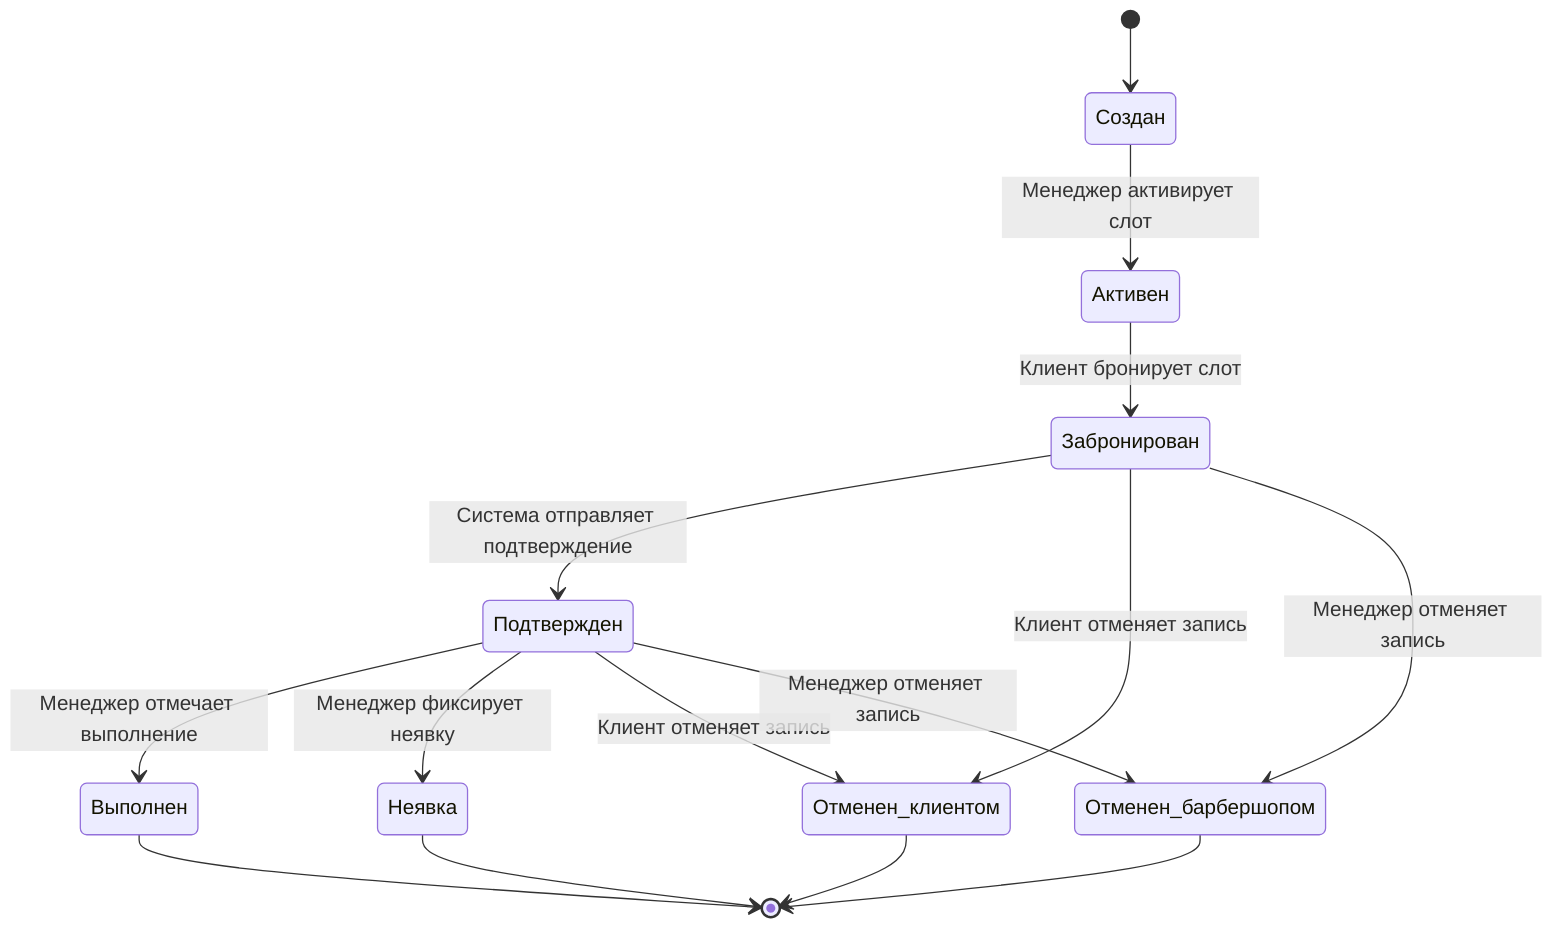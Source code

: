 stateDiagram-v2
    [*] --> Создан
    Создан --> Активен : Менеджер активирует слот
    Активен --> Забронирован : Клиент бронирует слот
    Забронирован --> Подтвержден : Система отправляет подтверждение
    Забронирован --> Отменен_клиентом : Клиент отменяет запись
    Подтвержден --> Выполнен : Менеджер отмечает выполнение
    Подтвержден --> Неявка : Менеджер фиксирует неявку
    Подтвержден --> Отменен_клиентом : Клиент отменяет запись
    Подтвержден --> Отменен_барбершопом : Менеджер отменяет запись
    Забронирован --> Отменен_барбершопом : Менеджер отменяет запись
    Отменен_клиентом --> [*]
    Отменен_барбершопом --> [*]
    Выполнен --> [*]
    Неявка --> [*]